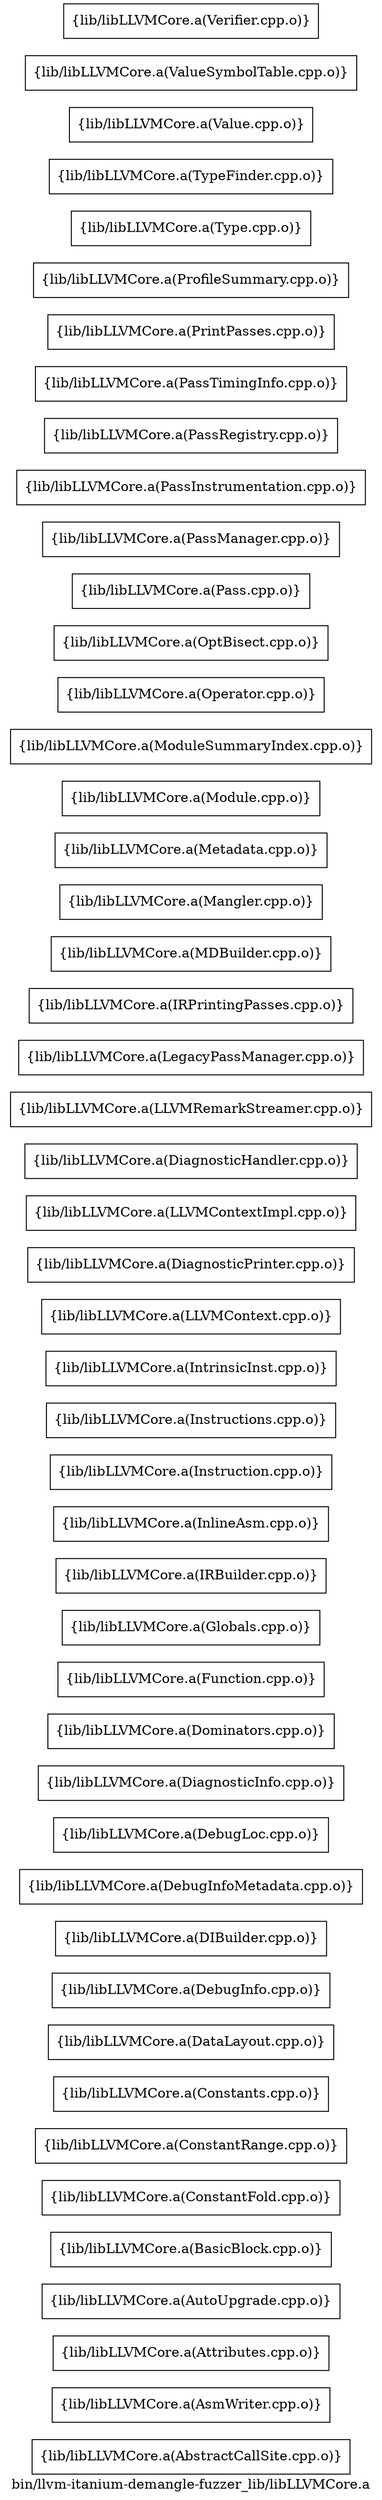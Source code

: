 digraph "bin/llvm-itanium-demangle-fuzzer_lib/libLLVMCore.a" {
	label="bin/llvm-itanium-demangle-fuzzer_lib/libLLVMCore.a";
	rankdir=LR;

	Node0x560754d8fc28 [shape=record,shape=box,group=0,label="{lib/libLLVMCore.a(AbstractCallSite.cpp.o)}"];
	Node0x560754d91708 [shape=record,shape=box,group=0,label="{lib/libLLVMCore.a(AsmWriter.cpp.o)}"];
	Node0x560754d909e8 [shape=record,shape=box,group=0,label="{lib/libLLVMCore.a(Attributes.cpp.o)}"];
	Node0x560754d8de78 [shape=record,shape=box,group=0,label="{lib/libLLVMCore.a(AutoUpgrade.cpp.o)}"];
	Node0x560754d8d7e8 [shape=record,shape=box,group=0,label="{lib/libLLVMCore.a(BasicBlock.cpp.o)}"];
	Node0x560754d90cb8 [shape=record,shape=box,group=0,label="{lib/libLLVMCore.a(ConstantFold.cpp.o)}"];
	Node0x560754d91528 [shape=record,shape=box,group=0,label="{lib/libLLVMCore.a(ConstantRange.cpp.o)}"];
	Node0x560754d8f408 [shape=record,shape=box,group=0,label="{lib/libLLVMCore.a(Constants.cpp.o)}"];
	Node0x560754d8fae8 [shape=record,shape=box,group=0,label="{lib/libLLVMCore.a(DataLayout.cpp.o)}"];
	Node0x560754d90308 [shape=record,shape=box,group=0,label="{lib/libLLVMCore.a(DebugInfo.cpp.o)}"];
	Node0x560754d89058 [shape=record,shape=box,group=0,label="{lib/libLLVMCore.a(DIBuilder.cpp.o)}"];
	Node0x560754d89d28 [shape=record,shape=box,group=0,label="{lib/libLLVMCore.a(DebugInfoMetadata.cpp.o)}"];
	Node0x560754d8ee68 [shape=record,shape=box,group=0,label="{lib/libLLVMCore.a(DebugLoc.cpp.o)}"];
	Node0x560754d8e198 [shape=record,shape=box,group=0,label="{lib/libLLVMCore.a(DiagnosticInfo.cpp.o)}"];
	Node0x560754d90678 [shape=record,shape=box,group=0,label="{lib/libLLVMCore.a(Dominators.cpp.o)}"];
	Node0x560754d8f5e8 [shape=record,shape=box,group=0,label="{lib/libLLVMCore.a(Function.cpp.o)}"];
	Node0x560754d91988 [shape=record,shape=box,group=0,label="{lib/libLLVMCore.a(Globals.cpp.o)}"];
	Node0x560754d90da8 [shape=record,shape=box,group=0,label="{lib/libLLVMCore.a(IRBuilder.cpp.o)}"];
	Node0x560754d87e88 [shape=record,shape=box,group=0,label="{lib/libLLVMCore.a(InlineAsm.cpp.o)}"];
	Node0x560754d87fc8 [shape=record,shape=box,group=0,label="{lib/libLLVMCore.a(Instruction.cpp.o)}"];
	Node0x560754d8cf78 [shape=record,shape=box,group=0,label="{lib/libLLVMCore.a(Instructions.cpp.o)}"];
	Node0x560754d8eb48 [shape=record,shape=box,group=0,label="{lib/libLLVMCore.a(IntrinsicInst.cpp.o)}"];
	Node0x560754d8f228 [shape=record,shape=box,group=0,label="{lib/libLLVMCore.a(LLVMContext.cpp.o)}"];
	Node0x560754d8e238 [shape=record,shape=box,group=0,label="{lib/libLLVMCore.a(DiagnosticPrinter.cpp.o)}"];
	Node0x560754d8b128 [shape=record,shape=box,group=0,label="{lib/libLLVMCore.a(LLVMContextImpl.cpp.o)}"];
	Node0x560754d8b358 [shape=record,shape=box,group=0,label="{lib/libLLVMCore.a(DiagnosticHandler.cpp.o)}"];
	Node0x560754d8abd8 [shape=record,shape=box,group=0,label="{lib/libLLVMCore.a(LLVMRemarkStreamer.cpp.o)}"];
	Node0x560754d8b9e8 [shape=record,shape=box,group=0,label="{lib/libLLVMCore.a(LegacyPassManager.cpp.o)}"];
	Node0x560754d8fb38 [shape=record,shape=box,group=0,label="{lib/libLLVMCore.a(IRPrintingPasses.cpp.o)}"];
	Node0x560754d8d608 [shape=record,shape=box,group=0,label="{lib/libLLVMCore.a(MDBuilder.cpp.o)}"];
	Node0x560754d8d158 [shape=record,shape=box,group=0,label="{lib/libLLVMCore.a(Mangler.cpp.o)}"];
	Node0x560754d8d2e8 [shape=record,shape=box,group=0,label="{lib/libLLVMCore.a(Metadata.cpp.o)}"];
	Node0x560754d8c1b8 [shape=record,shape=box,group=0,label="{lib/libLLVMCore.a(Module.cpp.o)}"];
	Node0x560754d8b268 [shape=record,shape=box,group=0,label="{lib/libLLVMCore.a(ModuleSummaryIndex.cpp.o)}"];
	Node0x560754d8ae58 [shape=record,shape=box,group=0,label="{lib/libLLVMCore.a(Operator.cpp.o)}"];
	Node0x560754d8ef08 [shape=record,shape=box,group=0,label="{lib/libLLVMCore.a(OptBisect.cpp.o)}"];
	Node0x560754d8eb98 [shape=record,shape=box,group=0,label="{lib/libLLVMCore.a(Pass.cpp.o)}"];
	Node0x560754d8cb68 [shape=record,shape=box,group=0,label="{lib/libLLVMCore.a(PassManager.cpp.o)}"];
	Node0x560754d8db58 [shape=record,shape=box,group=0,label="{lib/libLLVMCore.a(PassInstrumentation.cpp.o)}"];
	Node0x560754d8d8d8 [shape=record,shape=box,group=0,label="{lib/libLLVMCore.a(PassRegistry.cpp.o)}"];
	Node0x560754d90718 [shape=record,shape=box,group=0,label="{lib/libLLVMCore.a(PassTimingInfo.cpp.o)}"];
	Node0x560754d91898 [shape=record,shape=box,group=0,label="{lib/libLLVMCore.a(PrintPasses.cpp.o)}"];
	Node0x560754d8f958 [shape=record,shape=box,group=0,label="{lib/libLLVMCore.a(ProfileSummary.cpp.o)}"];
	Node0x560754d8f778 [shape=record,shape=box,group=0,label="{lib/libLLVMCore.a(Type.cpp.o)}"];
	Node0x560754d8fef8 [shape=record,shape=box,group=0,label="{lib/libLLVMCore.a(TypeFinder.cpp.o)}"];
	Node0x560754d907b8 [shape=record,shape=box,group=0,label="{lib/libLLVMCore.a(Value.cpp.o)}"];
	Node0x560754d91618 [shape=record,shape=box,group=0,label="{lib/libLLVMCore.a(ValueSymbolTable.cpp.o)}"];
	Node0x560754d8f8b8 [shape=record,shape=box,group=0,label="{lib/libLLVMCore.a(Verifier.cpp.o)}"];
}
